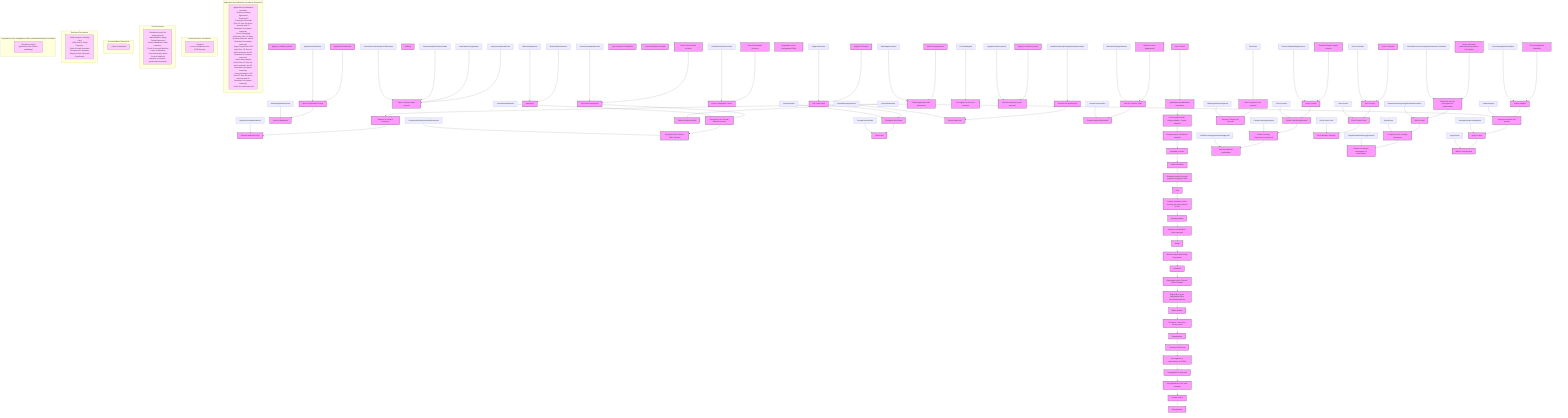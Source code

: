 graph TD
    Accommodation["Accommodation"]
    Accommodation_Receiveadmissionletter["Receive admission letter"]
    Accommodation_Registerforstudentresidence["Register for student residence"]
    Acquireresidencepermitforstudypurposesinsteadofvisa["Acquire residence permit for study purposes instead of visa"]
    Acquireresidencepermitforstudypurposesinsteadofvisa_Applyforresidencepermit["Apply for residence permit"]
    Applicationandadmissionprocedures["Application and admission procedures"]
    Applicationandadmissionprocedures_ApplicationSubmission["Application Submission"]
    Applicationandadmissionprocedures_LetterofAdmission["Letter of Admission"]
    Applicationandadmissionprocedures_WaitforapplicationReview["Wait for application Review"]
    Arrival["Arrival"]
    Bankaccount["Bank account"]
    Bankaccount_OpenaGermanbankaccount["Open a German bank account"]
    Deregistration["Deregistration"]
    Deregistration_CloseGermanbankaccount["Close German bank account"]
    Deregistration_DeregisterfromCitizensOfficeDresden["Deregister from Citizens' Office Dresden"]
    Deregistration_DeregisterfromGermanHealthInsurance["Deregister from German Health Insurance"]
    Deregistration_Returnborrowedbooks["Return borrowed books"]
    Enrolment["Enrolment"]
    Enrolment_Enrolment["Enrolment"]
    Examinations["Examinations"]
    Examinations_DeregisterfromExam["Deregister from Exam"]
    Examinations_GetExamDates["Get Exam Dates"]
    Examinations_RegisterforExams["Register for Exams"]
    Examinations_TakeExam["Take Exam"]
    Exmatriculation["Exmatriculation"]
    Exmatriculation_Nothing["Nothing"]
    HealthInsurance["Health Insurance"]
    HealthInsurance_ObtainHealthInsurance["Obtain Health Insurance"]
    Languagecourses["Language courses"]
    Languagecourses_AttendInformationSessions["Attend Information Sessions"]
    Languagecourses_EnrollinLanguageCourse["Enroll in Language Course"]
    LearningAgreementstudyscheduleCourseselection["Learning Agreement / study schedule / Course selection"]
    LearningAgreementstudyscheduleCourseselection_CreateLearningAgreement["Create Learning Agreement"]
    LearningAgreementstudyscheduleCourseselection_Receiveapprovalconfirmation["Receive approval confirmation"]
    LearningAgreementstudyscheduleCourseselection_ResearchEnglishtaughtcourses["Research English taught courses"]
    LearningAgreementstudyscheduleCourseselection_Selectcourses["Select courses"]
    LearningAgreementstudyscheduleCourseselection_SubmitLearningAgreementforapproval["Submit Learning Agreement for approval"]
    ProlongationofmatriculationatHTWD["Prolongation of matriculation at HTWD"]
    ProlongationofmatriculationatHTWD_CompleteanewLearningAgreement["Complete a new Learning Agreement"]
    ProlongationofmatriculationatHTWD_ConferwithhomeuniversityandAcademicCoordinator["Confer with home university and Academic Coordinator"]
    ProlongationofmatriculationatHTWD_Handinthesignedprolongationofmatriculation["Hand in the signed prolongation of matriculation"]
    ProlongationofmatriculationatHTWD_Obtaintheformforprolongationofmatriculation["Obtain the form for prolongation of matriculation"]
    ProlongationofmatriculationatHTWD_Signtheform["Sign the form"]
    Prolongationofstudyvisa["Prolongation of study visa"]
    Prolongationofstudyvisa_Extendstudyvisa["Extend study visa"]
    Prolongationofstudyvisa_Scheduleanappointment["Schedule an appointment"]
    RegistrationattheCitizensOfficeDresden["Registration at the Citizens’ Office Dresden"]
    RegistrationattheCitizensOfficeDresden_Makeanonlineappointment["Make an online appointment"]
    RegistrationattheCitizensOfficeDresden_Submitrequireddocuments["Submit required documents"]
    RegistrationattheCitizensOfficeDresden_VisittheCitizensOffice["Visit the Citizens' Office"]
    RegistrationattheImmigrationOfficeAusländerbehörde["Registration at the Immigration Office (Ausländerbehörde)"]
    RegistrationattheImmigrationOfficeAusländerbehörde_Makeanappointment["Make an appointment"]
    RegistrationattheImmigrationOfficeAusländerbehörde_Submitapplicationanddocuments["Submit application and documents"]
    Reregistrationforthenextsemester["Re-registration for the next semester"]
    Reregistrationforthenextsemester_Reregisterforthenextsemester["Re-register for the next semester"]
    Residencepermitforstudypurposestoapplyforvisa["Residence permit for study purposes to apply for visa"]
    Residencepermitforstudypurposestoapplyforvisa_Applyforresidencepermit["Apply for residence permit"]
    Residencepermitforstudypurposestoapplyforvisa_Waitforresidencepermitapproval["Wait for residence permit approval"]
    Semestercontributionlivingexpenses["Semester contribution / living expenses"]
    Semestercontributionlivingexpenses_PaySemesterContribution["Pay Semester Contribution"]
    SemesterdatesAcademiccalendar["Semester dates / Academic calendar"]
    SemesterdatesAcademiccalendar_CheckAcademicCalendar["Check Academic Calendar"]
    Start["Start Process"]
    Timetablestartofthelectureperiod["Timetable / start of the lecture period"]
    Timetablestartofthelectureperiod_CheckTimetable["Check Timetable"]
    Timetablestartofthelectureperiod_EnterCourseCode["Enter Course Code"]
    Timetablestartofthelectureperiod_GetIndividualTimetable["Get Individual Timetable"]
    Timetablestartofthelectureperiod_PlanLectures["Plan Lectures"]
    TranscriptofRecords["Transcript of Records"]
    TranscriptofRecords_RequestTranscriptofRecords["Request Transcript of Records"]
    TranscriptofRecords_Waitforgradestobereported["Wait for grades to be reported"]
    Visa["Visa"]
    Visa_Applyforvisa["Apply for visa"]
    Visa_Arrangeinsuranceandpermits["Arrange insurance and permits"]
    Visa_Checkimmigrationformalities["Check immigration formalities"]
    Visa_Obtainpassport["Obtain passport"]
    Visa_Waitforvisaapproval["Wait for visa approval"]
    WelcomeWeekandBuddyProgramme["Welcome Week and Buddy Programme"]
    WelcomeWeekandBuddyProgramme_RegistrationattheInternationalOffice["Registration at the International Office"]
    Applicationandadmissionprocedures_ApplicationSubmission --> Applicationandadmissionprocedures_WaitforapplicationReview
    ApplicationSubmission --> Applicationandadmissionprocedures_WaitforapplicationReview
    Applicationandadmissionprocedures_WaitforapplicationReview --> Applicationandadmissionprocedures_LetterofAdmission
    WaitforapplicationReview --> Applicationandadmissionprocedures_LetterofAdmission
    Start --> Applicationandadmissionprocedures
    LearningAgreementstudyscheduleCourseselection_ResearchEnglishtaughtcourses --> LearningAgreementstudyscheduleCourseselection_Selectcourses
    ResearchEnglishtaughtcourses --> LearningAgreementstudyscheduleCourseselection_Selectcourses
    LearningAgreementstudyscheduleCourseselection_Selectcourses --> LearningAgreementstudyscheduleCourseselection_CreateLearningAgreement
    Selectcourses --> LearningAgreementstudyscheduleCourseselection_CreateLearningAgreement
    LearningAgreementstudyscheduleCourseselection_CreateLearningAgreement --> LearningAgreementstudyscheduleCourseselection_SubmitLearningAgreementforapproval
    CreateLearningAgreement --> LearningAgreementstudyscheduleCourseselection_SubmitLearningAgreementforapproval
    LearningAgreementstudyscheduleCourseselection_SubmitLearningAgreementforapproval --> LearningAgreementstudyscheduleCourseselection_Receiveapprovalconfirmation
    SubmitLearningAgreementforapproval --> LearningAgreementstudyscheduleCourseselection_Receiveapprovalconfirmation
    Applicationandadmissionprocedures --> LearningAgreementstudyscheduleCourseselection
    LearningAgreementstudyscheduleCourseselection --> SemesterdatesAcademiccalendar
    Languagecourses_AttendInformationSessions --> Languagecourses_EnrollinLanguageCourse
    AttendInformationSessions --> Languagecourses_EnrollinLanguageCourse
    SemesterdatesAcademiccalendar --> Languagecourses
    LetterofAdmission --> HealthInsurance_ObtainHealthInsurance
    Languagecourses --> HealthInsurance
    Residencepermitforstudypurposestoapplyforvisa_Applyforresidencepermit --> Residencepermitforstudypurposestoapplyforvisa_Waitforresidencepermitapproval
    Applyforresidencepermit --> Residencepermitforstudypurposestoapplyforvisa_Waitforresidencepermitapproval
    HealthInsurance --> Residencepermitforstudypurposestoapplyforvisa
    Visa_Checkimmigrationformalities --> Visa_Obtainpassport
    Checkimmigrationformalities --> Visa_Obtainpassport
    Visa_Obtainpassport --> Visa_Arrangeinsuranceandpermits
    Obtainpassport --> Visa_Arrangeinsuranceandpermits
    LetterofAdmission --> Visa_Arrangeinsuranceandpermits
    Visa_Arrangeinsuranceandpermits --> Visa_Applyforvisa
    Arrangeinsuranceandpermits --> Visa_Applyforvisa
    Visa_Applyforvisa --> Visa_Waitforvisaapproval
    Applyforvisa --> Visa_Waitforvisaapproval
    Residencepermitforstudypurposestoapplyforvisa --> Visa
    Visa --> Acquireresidencepermitforstudypurposesinsteadofvisa
    LetterofAdmission --> Accommodation_Registerforstudentresidence
    Accommodation_Registerforstudentresidence --> Accommodation_Receiveadmissionletter
    Registerforstudentresidence --> Accommodation_Receiveadmissionletter
    Acquireresidencepermitforstudypurposesinsteadofvisa --> Accommodation
    Accommodation --> Semestercontributionlivingexpenses
    Semestercontributionlivingexpenses --> Arrival
    Arrival --> WelcomeWeekandBuddyProgramme
    ObtainHealthInsurance --> Enrolment_Enrolment
    Waitforvisaapproval --> Enrolment_Enrolment
    WelcomeWeekandBuddyProgramme --> Enrolment
    RegistrationattheCitizensOfficeDresden_Makeanonlineappointment --> RegistrationattheCitizensOfficeDresden_VisittheCitizensOffice
    Makeanonlineappointment --> RegistrationattheCitizensOfficeDresden_VisittheCitizensOffice
    RegistrationattheCitizensOfficeDresden_VisittheCitizensOffice --> RegistrationattheCitizensOfficeDresden_Submitrequireddocuments
    VisittheCitizensOffice --> RegistrationattheCitizensOfficeDresden_Submitrequireddocuments
    Enrolment --> RegistrationattheCitizensOfficeDresden
    RegistrationattheImmigrationOfficeAusländerbehörde_Makeanappointment --> RegistrationattheImmigrationOfficeAusländerbehörde_Submitapplicationanddocuments
    Makeanappointment --> RegistrationattheImmigrationOfficeAusländerbehörde_Submitapplicationanddocuments
    RegistrationattheCitizensOfficeDresden --> RegistrationattheImmigrationOfficeAusländerbehörde
    passportornationalIDcard --> Bankaccount_OpenaGermanbankaccount
    confirmationofregistration --> Bankaccount_OpenaGermanbankaccount
    Germantaxidentificationnumber --> Bankaccount_OpenaGermanbankaccount
    enrolmentcertificatefromHTWDresden --> Bankaccount_OpenaGermanbankaccount
    RegistrationattheImmigrationOfficeAusländerbehörde --> Bankaccount
    Timetablestartofthelectureperiod_CheckTimetable --> Timetablestartofthelectureperiod_PlanLectures
    CheckTimetable --> Timetablestartofthelectureperiod_PlanLectures
    Timetablestartofthelectureperiod_PlanLectures --> Timetablestartofthelectureperiod_EnterCourseCode
    PlanLectures --> Timetablestartofthelectureperiod_EnterCourseCode
    Timetablestartofthelectureperiod_EnterCourseCode --> Timetablestartofthelectureperiod_GetIndividualTimetable
    EnterCourseCode --> Timetablestartofthelectureperiod_GetIndividualTimetable
    Bankaccount --> Timetablestartofthelectureperiod
    Examinations_RegisterforExams --> Examinations_GetExamDates
    RegisterforExams --> Examinations_GetExamDates
    Examinations_GetExamDates --> Examinations_DeregisterfromExam
    GetExamDates --> Examinations_DeregisterfromExam
    Examinations_DeregisterfromExam --> Examinations_TakeExam
    DeregisterfromExam --> Examinations_TakeExam
    Timetablestartofthelectureperiod --> Examinations
    TakeExam --> TranscriptofRecords_Waitforgradestobereported
    TranscriptofRecords_Waitforgradestobereported --> TranscriptofRecords_RequestTranscriptofRecords
    Waitforgradestobereported --> TranscriptofRecords_RequestTranscriptofRecords
    Examinations --> TranscriptofRecords
    ProlongationofmatriculationatHTWD_ConferwithhomeuniversityandAcademicCoordinator --> ProlongationofmatriculationatHTWD_Obtaintheformforprolongationofmatriculation
    ConferwithhomeuniversityandAcademicCoordinator --> ProlongationofmatriculationatHTWD_Obtaintheformforprolongationofmatriculation
    ProlongationofmatriculationatHTWD_Obtaintheformforprolongationofmatriculation --> ProlongationofmatriculationatHTWD_Signtheform
    Obtaintheformforprolongationofmatriculation --> ProlongationofmatriculationatHTWD_Signtheform
    ProlongationofmatriculationatHTWD_Signtheform --> ProlongationofmatriculationatHTWD_CompleteanewLearningAgreement
    Signtheform --> ProlongationofmatriculationatHTWD_CompleteanewLearningAgreement
    ProlongationofmatriculationatHTWD_CompleteanewLearningAgreement --> ProlongationofmatriculationatHTWD_Handinthesignedprolongationofmatriculation
    CompleteanewLearningAgreement --> ProlongationofmatriculationatHTWD_Handinthesignedprolongationofmatriculation
    TranscriptofRecords --> ProlongationofmatriculationatHTWD
    Handinthesignedprolongationofmatriculation --> Prolongationofstudyvisa_Scheduleanappointment
    Prolongationofstudyvisa_Scheduleanappointment --> Prolongationofstudyvisa_Extendstudyvisa
    Scheduleanappointment --> Prolongationofstudyvisa_Extendstudyvisa
    ProlongationofmatriculationatHTWD --> Prolongationofstudyvisa
    Extendstudyvisa --> Reregistrationforthenextsemester_Reregisterforthenextsemester
    Prolongationofstudyvisa --> Reregistrationforthenextsemester
    Reregistrationforthenextsemester --> Exmatriculation
    Deregistration_CloseGermanbankaccount --> Deregistration_Returnborrowedbooks
    CloseGermanbankaccount --> Deregistration_Returnborrowedbooks
    Deregistration_Returnborrowedbooks --> Deregistration_DeregisterfromGermanHealthInsurance
    Returnborrowedbooks --> Deregistration_DeregisterfromGermanHealthInsurance
    Deregistration_DeregisterfromGermanHealthInsurance --> Deregistration_DeregisterfromCitizensOfficeDresden
    DeregisterfromGermanHealthInsurance --> Deregistration_DeregisterfromCitizensOfficeDresden
    Exmatriculation --> Deregistration
    subgraph docs_Applicationandadmissionprocedures["Application and admission procedures Documents"]
        docs_docs_Applicationandadmissionprocedures["- Application for admission to studies<br/>- (Online) Learning Agreement<br/>- Resume/CV<br/>- Transcript of Records (Due: 15 June for winter semester and 15 November for summer semester)<br/>- Proof of language proficiency (Due: 15 June for winter semester and 15 November for summer semester)<br/>- Signed request for HTW login (Due: 15 June for winter semester and 15 November for summer semester)<br/>- Up-to-date passport photo (Due: 15 June for winter semester and 15 November for summer semester)<br/>- Copy of passport or ID (Due: 15 June for winter semester and 15 November for summer semester)<br/>- Proof of a valid study visa"]
    end
    subgraph docs_HealthInsurance["Health Insurance Documents"]
        docs_docs_HealthInsurance["- Passport<br/>- Letter of Admission from HTW Dresden"]
    end
    subgraph docs_Visa["Visa Documents"]
        docs_docs_Visa["- Residence permit for study purposes<br/>- Administrative charge<br/>- Rental Agreement<br/>- Proof of adequate health insurance<br/>- Proof of secured livelihood<br/>- Letter of Admission<br/>- Current biometric photo<br/>- Current valid/new passport or passport replacement document"]
    end
    subgraph docs_Accommodation["Accommodation Documents"]
        docs_docs_Accommodation["- Letter of Admission"]
    end
    subgraph docs_Enrolment["Enrolment Documents"]
        docs_docs_Enrolment["- Valid Passport or Identity Card<br/>- Valid Visa for Study Purposes<br/>- Proof of Health Insurance Recognized in Germany<br/>- Payment of the Semester Contribution"]
    end
    subgraph docs_RegistrationattheImmigrationOfficeAusländerbehörde["Registration at the Immigration Office (Ausländerbehörde) Documents"]
        docs_docs_RegistrationattheImmigrationOfficeAusländerbehörde["- Residence permit application (Due: Before submitting)"]
    end
    %% Styling
    classDef process fill:#f9f,stroke:#333,stroke-width:2px
    classDef docs fill:#fcf,stroke:#333,stroke-width:1px
    class Semestercontributionlivingexpenses_PaySemesterContribution,LearningAgreementstudyscheduleCourseselection,Applicationandadmissionprocedures_WaitforapplicationReview,RegistrationattheImmigrationOfficeAusländerbehörde,SemesterdatesAcademiccalendar_CheckAcademicCalendar,Timetablestartofthelectureperiod_EnterCourseCode,Exmatriculation_Nothing,RegistrationattheCitizensOfficeDresden,RegistrationattheCitizensOfficeDresden_VisittheCitizensOffice,Visa,Deregistration_DeregisterfromCitizensOfficeDresden,WelcomeWeekandBuddyProgramme,Arrival,ProlongationofmatriculationatHTWD_CompleteanewLearningAgreement,LearningAgreementstudyscheduleCourseselection_Selectcourses,Deregistration_CloseGermanbankaccount,Residencepermitforstudypurposestoapplyforvisa_Applyforresidencepermit,Acquireresidencepermitforstudypurposesinsteadofvisa,Applicationandadmissionprocedures,Visa_Waitforvisaapproval,Applicationandadmissionprocedures_ApplicationSubmission,ProlongationofmatriculationatHTWD_Handinthesignedprolongationofmatriculation,Start,Languagecourses_EnrollinLanguageCourse,Examinations_TakeExam,Visa_Arrangeinsuranceandpermits,Timetablestartofthelectureperiod_GetIndividualTimetable,TranscriptofRecords_Waitforgradestobereported,Visa_Applyforvisa,HealthInsurance_ObtainHealthInsurance,HealthInsurance,Examinations,Examinations_RegisterforExams,Bankaccount_OpenaGermanbankaccount,TranscriptofRecords,Languagecourses,LearningAgreementstudyscheduleCourseselection_SubmitLearningAgreementforapproval,SemesterdatesAcademiccalendar,Visa_Obtainpassport,Timetablestartofthelectureperiod_CheckTimetable,RegistrationattheCitizensOfficeDresden_Makeanonlineappointment,LearningAgreementstudyscheduleCourseselection_ResearchEnglishtaughtcourses,Semestercontributionlivingexpenses,Timetablestartofthelectureperiod_PlanLectures,Timetablestartofthelectureperiod,ProlongationofmatriculationatHTWD_Obtaintheformforprolongationofmatriculation,RegistrationattheImmigrationOfficeAusländerbehörde_Submitapplicationanddocuments,ProlongationofmatriculationatHTWD,RegistrationattheCitizensOfficeDresden_Submitrequireddocuments,Deregistration_Returnborrowedbooks,LearningAgreementstudyscheduleCourseselection_CreateLearningAgreement,Applicationandadmissionprocedures_LetterofAdmission,Residencepermitforstudypurposestoapplyforvisa,ProlongationofmatriculationatHTWD_ConferwithhomeuniversityandAcademicCoordinator,Enrolment_Enrolment,TranscriptofRecords_RequestTranscriptofRecords,WelcomeWeekandBuddyProgramme_RegistrationattheInternationalOffice,Examinations_DeregisterfromExam,Deregistration,Prolongationofstudyvisa_Scheduleanappointment,Reregistrationforthenextsemester_Reregisterforthenextsemester,Residencepermitforstudypurposestoapplyforvisa_Waitforresidencepermitapproval,Examinations_GetExamDates,LearningAgreementstudyscheduleCourseselection_Receiveapprovalconfirmation,Accommodation,Reregistrationforthenextsemester,ProlongationofmatriculationatHTWD_Signtheform,RegistrationattheImmigrationOfficeAusländerbehörde_Makeanappointment,Prolongationofstudyvisa,Visa_Checkimmigrationformalities,Enrolment,Accommodation_Receiveadmissionletter,Acquireresidencepermitforstudypurposesinsteadofvisa_Applyforresidencepermit,Deregistration_DeregisterfromGermanHealthInsurance,Accommodation_Registerforstudentresidence,Languagecourses_AttendInformationSessions,Bankaccount,Exmatriculation,Prolongationofstudyvisa_Extendstudyvisa process
    class docs_docs_Applicationandadmissionprocedures,docs_docs_HealthInsurance,docs_docs_Visa,docs_docs_Accommodation,docs_docs_Enrolment,docs_docs_RegistrationattheImmigrationOfficeAusländerbehörde docs